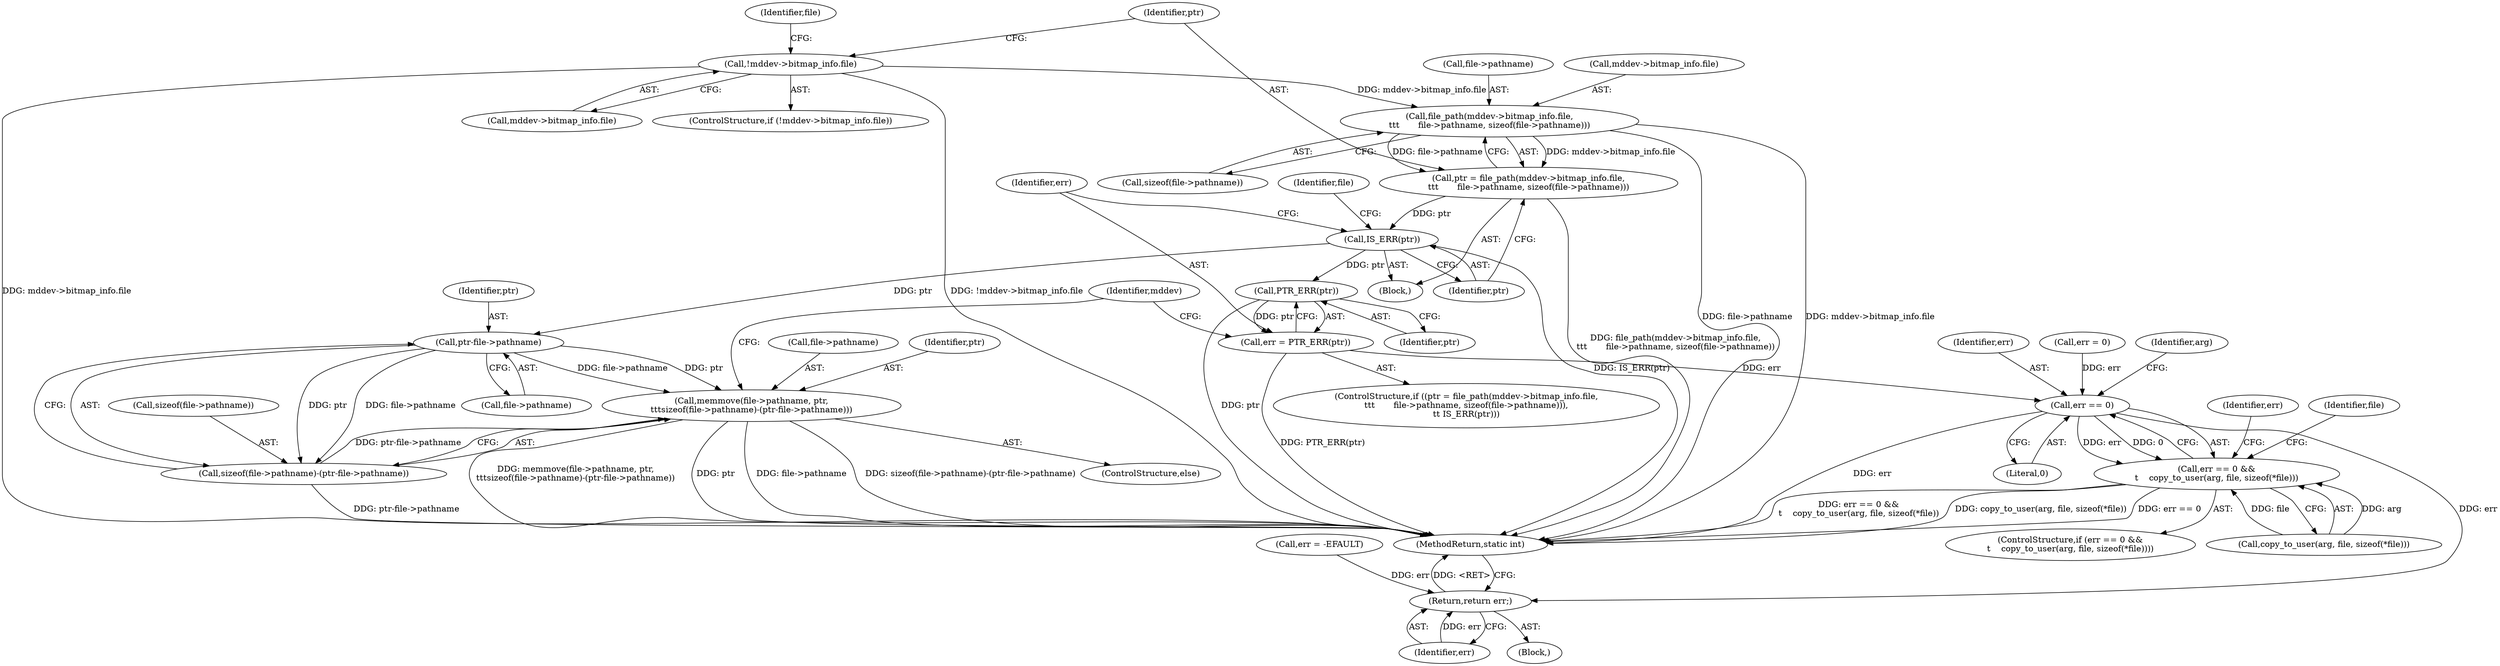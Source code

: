 digraph "0_linux_b6878d9e03043695dbf3fa1caa6dfc09db225b16@pointer" {
"1000152" [label="(Call,file_path(mddev->bitmap_info.file,\n\t\t\t       file->pathname, sizeof(file->pathname)))"];
"1000134" [label="(Call,!mddev->bitmap_info.file)"];
"1000150" [label="(Call,ptr = file_path(mddev->bitmap_info.file,\n\t\t\t       file->pathname, sizeof(file->pathname)))"];
"1000165" [label="(Call,IS_ERR(ptr))"];
"1000169" [label="(Call,PTR_ERR(ptr))"];
"1000167" [label="(Call,err = PTR_ERR(ptr))"];
"1000194" [label="(Call,err == 0)"];
"1000193" [label="(Call,err == 0 &&\n\t    copy_to_user(arg, file, sizeof(*file)))"];
"1000209" [label="(Return,return err;)"];
"1000182" [label="(Call,ptr-file->pathname)"];
"1000172" [label="(Call,memmove(file->pathname, ptr,\n\t\t\tsizeof(file->pathname)-(ptr-file->pathname)))"];
"1000177" [label="(Call,sizeof(file->pathname)-(ptr-file->pathname))"];
"1000209" [label="(Return,return err;)"];
"1000133" [label="(ControlStructure,if (!mddev->bitmap_info.file))"];
"1000143" [label="(Identifier,file)"];
"1000190" [label="(Identifier,mddev)"];
"1000161" [label="(Call,sizeof(file->pathname))"];
"1000204" [label="(Identifier,err)"];
"1000177" [label="(Call,sizeof(file->pathname)-(ptr-file->pathname))"];
"1000194" [label="(Call,err == 0)"];
"1000173" [label="(Call,file->pathname)"];
"1000192" [label="(ControlStructure,if (err == 0 &&\n\t    copy_to_user(arg, file, sizeof(*file))))"];
"1000168" [label="(Identifier,err)"];
"1000150" [label="(Call,ptr = file_path(mddev->bitmap_info.file,\n\t\t\t       file->pathname, sizeof(file->pathname)))"];
"1000134" [label="(Call,!mddev->bitmap_info.file)"];
"1000184" [label="(Call,file->pathname)"];
"1000210" [label="(Identifier,err)"];
"1000195" [label="(Identifier,err)"];
"1000203" [label="(Call,err = -EFAULT)"];
"1000152" [label="(Call,file_path(mddev->bitmap_info.file,\n\t\t\t       file->pathname, sizeof(file->pathname)))"];
"1000166" [label="(Identifier,ptr)"];
"1000125" [label="(Call,err = 0)"];
"1000182" [label="(Call,ptr-file->pathname)"];
"1000174" [label="(Identifier,file)"];
"1000198" [label="(Identifier,arg)"];
"1000105" [label="(Block,)"];
"1000211" [label="(MethodReturn,static int)"];
"1000171" [label="(ControlStructure,else)"];
"1000183" [label="(Identifier,ptr)"];
"1000197" [label="(Call,copy_to_user(arg, file, sizeof(*file)))"];
"1000178" [label="(Call,sizeof(file->pathname))"];
"1000176" [label="(Identifier,ptr)"];
"1000135" [label="(Call,mddev->bitmap_info.file)"];
"1000170" [label="(Identifier,ptr)"];
"1000158" [label="(Call,file->pathname)"];
"1000196" [label="(Literal,0)"];
"1000148" [label="(ControlStructure,if ((ptr = file_path(mddev->bitmap_info.file,\n\t\t\t       file->pathname, sizeof(file->pathname))),\n\t\t IS_ERR(ptr)))"];
"1000149" [label="(Block,)"];
"1000153" [label="(Call,mddev->bitmap_info.file)"];
"1000208" [label="(Identifier,file)"];
"1000172" [label="(Call,memmove(file->pathname, ptr,\n\t\t\tsizeof(file->pathname)-(ptr-file->pathname)))"];
"1000193" [label="(Call,err == 0 &&\n\t    copy_to_user(arg, file, sizeof(*file)))"];
"1000167" [label="(Call,err = PTR_ERR(ptr))"];
"1000151" [label="(Identifier,ptr)"];
"1000169" [label="(Call,PTR_ERR(ptr))"];
"1000165" [label="(Call,IS_ERR(ptr))"];
"1000152" -> "1000150"  [label="AST: "];
"1000152" -> "1000161"  [label="CFG: "];
"1000153" -> "1000152"  [label="AST: "];
"1000158" -> "1000152"  [label="AST: "];
"1000161" -> "1000152"  [label="AST: "];
"1000150" -> "1000152"  [label="CFG: "];
"1000152" -> "1000211"  [label="DDG: file->pathname"];
"1000152" -> "1000211"  [label="DDG: mddev->bitmap_info.file"];
"1000152" -> "1000150"  [label="DDG: mddev->bitmap_info.file"];
"1000152" -> "1000150"  [label="DDG: file->pathname"];
"1000134" -> "1000152"  [label="DDG: mddev->bitmap_info.file"];
"1000134" -> "1000133"  [label="AST: "];
"1000134" -> "1000135"  [label="CFG: "];
"1000135" -> "1000134"  [label="AST: "];
"1000143" -> "1000134"  [label="CFG: "];
"1000151" -> "1000134"  [label="CFG: "];
"1000134" -> "1000211"  [label="DDG: !mddev->bitmap_info.file"];
"1000134" -> "1000211"  [label="DDG: mddev->bitmap_info.file"];
"1000150" -> "1000149"  [label="AST: "];
"1000151" -> "1000150"  [label="AST: "];
"1000166" -> "1000150"  [label="CFG: "];
"1000150" -> "1000211"  [label="DDG: file_path(mddev->bitmap_info.file,\n\t\t\t       file->pathname, sizeof(file->pathname))"];
"1000150" -> "1000165"  [label="DDG: ptr"];
"1000165" -> "1000149"  [label="AST: "];
"1000165" -> "1000166"  [label="CFG: "];
"1000166" -> "1000165"  [label="AST: "];
"1000168" -> "1000165"  [label="CFG: "];
"1000174" -> "1000165"  [label="CFG: "];
"1000165" -> "1000211"  [label="DDG: IS_ERR(ptr)"];
"1000165" -> "1000169"  [label="DDG: ptr"];
"1000165" -> "1000182"  [label="DDG: ptr"];
"1000169" -> "1000167"  [label="AST: "];
"1000169" -> "1000170"  [label="CFG: "];
"1000170" -> "1000169"  [label="AST: "];
"1000167" -> "1000169"  [label="CFG: "];
"1000169" -> "1000211"  [label="DDG: ptr"];
"1000169" -> "1000167"  [label="DDG: ptr"];
"1000167" -> "1000148"  [label="AST: "];
"1000168" -> "1000167"  [label="AST: "];
"1000190" -> "1000167"  [label="CFG: "];
"1000167" -> "1000211"  [label="DDG: PTR_ERR(ptr)"];
"1000167" -> "1000194"  [label="DDG: err"];
"1000194" -> "1000193"  [label="AST: "];
"1000194" -> "1000196"  [label="CFG: "];
"1000195" -> "1000194"  [label="AST: "];
"1000196" -> "1000194"  [label="AST: "];
"1000198" -> "1000194"  [label="CFG: "];
"1000193" -> "1000194"  [label="CFG: "];
"1000194" -> "1000211"  [label="DDG: err"];
"1000194" -> "1000193"  [label="DDG: err"];
"1000194" -> "1000193"  [label="DDG: 0"];
"1000125" -> "1000194"  [label="DDG: err"];
"1000194" -> "1000209"  [label="DDG: err"];
"1000193" -> "1000192"  [label="AST: "];
"1000193" -> "1000197"  [label="CFG: "];
"1000197" -> "1000193"  [label="AST: "];
"1000204" -> "1000193"  [label="CFG: "];
"1000208" -> "1000193"  [label="CFG: "];
"1000193" -> "1000211"  [label="DDG: copy_to_user(arg, file, sizeof(*file))"];
"1000193" -> "1000211"  [label="DDG: err == 0"];
"1000193" -> "1000211"  [label="DDG: err == 0 &&\n\t    copy_to_user(arg, file, sizeof(*file))"];
"1000197" -> "1000193"  [label="DDG: arg"];
"1000197" -> "1000193"  [label="DDG: file"];
"1000209" -> "1000105"  [label="AST: "];
"1000209" -> "1000210"  [label="CFG: "];
"1000210" -> "1000209"  [label="AST: "];
"1000211" -> "1000209"  [label="CFG: "];
"1000209" -> "1000211"  [label="DDG: <RET>"];
"1000210" -> "1000209"  [label="DDG: err"];
"1000203" -> "1000209"  [label="DDG: err"];
"1000182" -> "1000177"  [label="AST: "];
"1000182" -> "1000184"  [label="CFG: "];
"1000183" -> "1000182"  [label="AST: "];
"1000184" -> "1000182"  [label="AST: "];
"1000177" -> "1000182"  [label="CFG: "];
"1000182" -> "1000172"  [label="DDG: file->pathname"];
"1000182" -> "1000172"  [label="DDG: ptr"];
"1000182" -> "1000177"  [label="DDG: ptr"];
"1000182" -> "1000177"  [label="DDG: file->pathname"];
"1000172" -> "1000171"  [label="AST: "];
"1000172" -> "1000177"  [label="CFG: "];
"1000173" -> "1000172"  [label="AST: "];
"1000176" -> "1000172"  [label="AST: "];
"1000177" -> "1000172"  [label="AST: "];
"1000190" -> "1000172"  [label="CFG: "];
"1000172" -> "1000211"  [label="DDG: memmove(file->pathname, ptr,\n\t\t\tsizeof(file->pathname)-(ptr-file->pathname))"];
"1000172" -> "1000211"  [label="DDG: ptr"];
"1000172" -> "1000211"  [label="DDG: file->pathname"];
"1000172" -> "1000211"  [label="DDG: sizeof(file->pathname)-(ptr-file->pathname)"];
"1000177" -> "1000172"  [label="DDG: ptr-file->pathname"];
"1000178" -> "1000177"  [label="AST: "];
"1000177" -> "1000211"  [label="DDG: ptr-file->pathname"];
}
